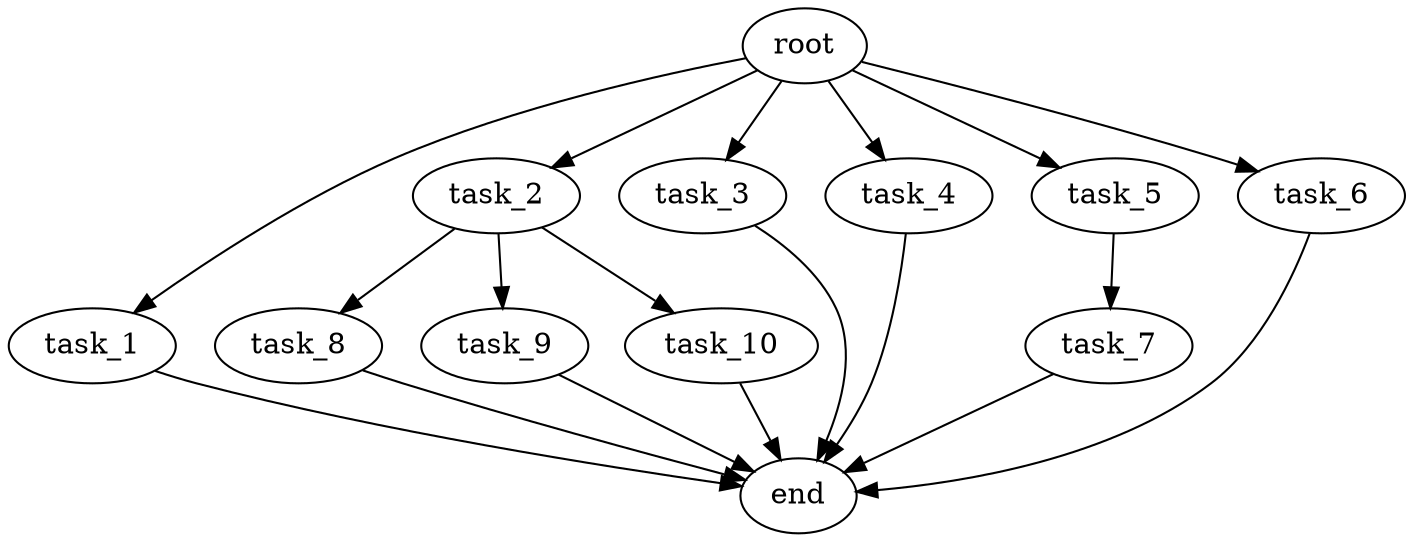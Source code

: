 digraph G {
  root [size="0.000000e+00"];
  task_1 [size="3.168610e+09"];
  task_2 [size="7.521126e+09"];
  task_3 [size="7.347057e+08"];
  task_4 [size="4.588272e+09"];
  task_5 [size="9.984560e+09"];
  task_6 [size="9.961004e+09"];
  task_7 [size="7.418746e+08"];
  task_8 [size="2.139412e+09"];
  task_9 [size="2.659352e+09"];
  task_10 [size="9.333261e+09"];
  end [size="0.000000e+00"];

  root -> task_1 [size="1.000000e-12"];
  root -> task_2 [size="1.000000e-12"];
  root -> task_3 [size="1.000000e-12"];
  root -> task_4 [size="1.000000e-12"];
  root -> task_5 [size="1.000000e-12"];
  root -> task_6 [size="1.000000e-12"];
  task_1 -> end [size="1.000000e-12"];
  task_2 -> task_8 [size="2.139412e+08"];
  task_2 -> task_9 [size="2.659352e+08"];
  task_2 -> task_10 [size="9.333261e+08"];
  task_3 -> end [size="1.000000e-12"];
  task_4 -> end [size="1.000000e-12"];
  task_5 -> task_7 [size="7.418746e+07"];
  task_6 -> end [size="1.000000e-12"];
  task_7 -> end [size="1.000000e-12"];
  task_8 -> end [size="1.000000e-12"];
  task_9 -> end [size="1.000000e-12"];
  task_10 -> end [size="1.000000e-12"];
}
